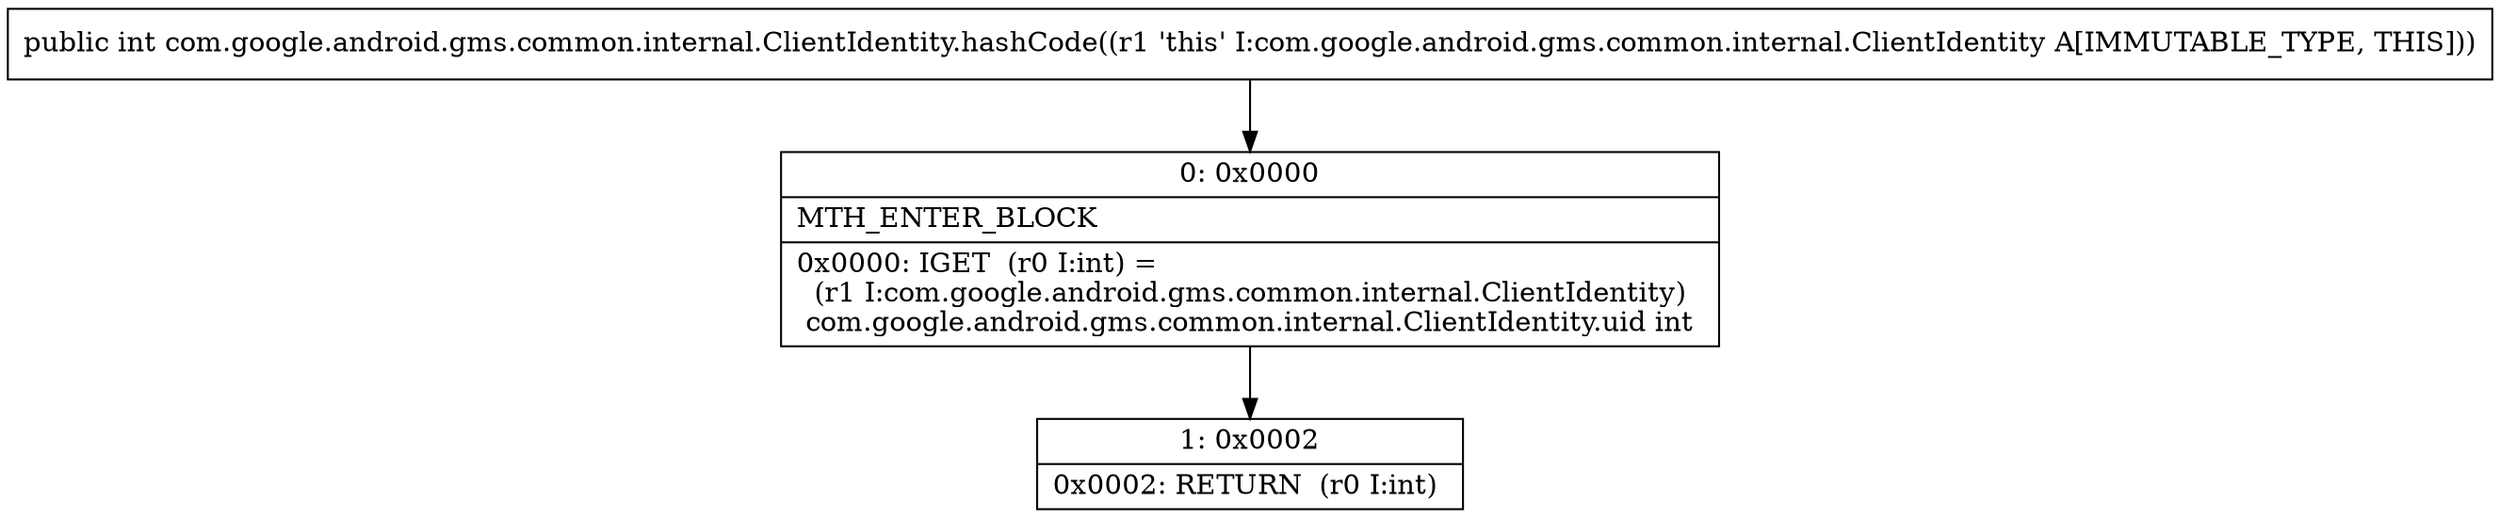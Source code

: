 digraph "CFG forcom.google.android.gms.common.internal.ClientIdentity.hashCode()I" {
Node_0 [shape=record,label="{0\:\ 0x0000|MTH_ENTER_BLOCK\l|0x0000: IGET  (r0 I:int) = \l  (r1 I:com.google.android.gms.common.internal.ClientIdentity)\l com.google.android.gms.common.internal.ClientIdentity.uid int \l}"];
Node_1 [shape=record,label="{1\:\ 0x0002|0x0002: RETURN  (r0 I:int) \l}"];
MethodNode[shape=record,label="{public int com.google.android.gms.common.internal.ClientIdentity.hashCode((r1 'this' I:com.google.android.gms.common.internal.ClientIdentity A[IMMUTABLE_TYPE, THIS])) }"];
MethodNode -> Node_0;
Node_0 -> Node_1;
}

